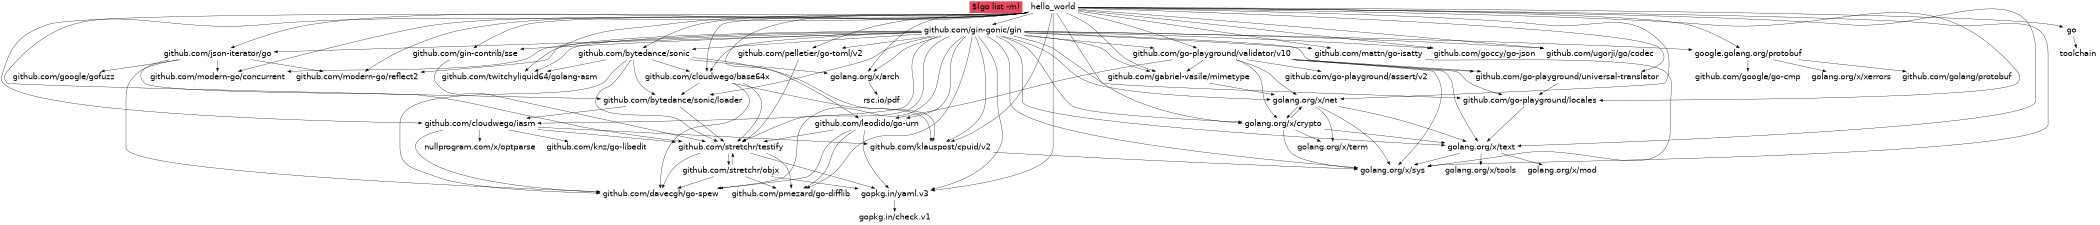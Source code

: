 digraph {
    graph [overlap=false, size=14];
    root= "$(go list -m)";
    node [shape =plaintext , fontname= "Helvetica", fontsize=24];

    "$(go list -m)" [style =filled, fillcolor = "#E94762"];
"github.com/bytedance/sonic" -> "github.com/bytedance/sonic/loader"
"github.com/bytedance/sonic" -> "github.com/cloudwego/base64x"
"github.com/bytedance/sonic" -> "github.com/davecgh/go-spew"
"github.com/bytedance/sonic" -> "github.com/klauspost/cpuid/v2"
"github.com/bytedance/sonic" -> "github.com/stretchr/testify"
"github.com/bytedance/sonic" -> "github.com/twitchyliquid64/golang-asm"
"github.com/bytedance/sonic" -> "golang.org/x/arch"
"github.com/bytedance/sonic/loader" -> "github.com/cloudwego/iasm"
"github.com/bytedance/sonic/loader" -> "github.com/stretchr/testify"
"github.com/cloudwego/base64x" -> "github.com/bytedance/sonic/loader"
"github.com/cloudwego/base64x" -> "github.com/davecgh/go-spew"
"github.com/cloudwego/base64x" -> "github.com/klauspost/cpuid/v2"
"github.com/cloudwego/base64x" -> "github.com/stretchr/testify"
"github.com/cloudwego/iasm" -> "github.com/davecgh/go-spew"
"github.com/cloudwego/iasm" -> "github.com/klauspost/cpuid/v2"
"github.com/cloudwego/iasm" -> "github.com/knz/go-libedit"
"github.com/cloudwego/iasm" -> "github.com/stretchr/testify"
"github.com/cloudwego/iasm" -> "nullprogram.com/x/optparse"
"github.com/gabriel-vasile/mimetype" -> "golang.org/x/net"
"github.com/gin-contrib/sse" -> "github.com/stretchr/testify"
"github.com/gin-gonic/gin" -> "github.com/bytedance/sonic"
"github.com/gin-gonic/gin" -> "github.com/bytedance/sonic/loader"
"github.com/gin-gonic/gin" -> "github.com/cloudwego/base64x"
"github.com/gin-gonic/gin" -> "github.com/cloudwego/iasm"
"github.com/gin-gonic/gin" -> "github.com/davecgh/go-spew"
"github.com/gin-gonic/gin" -> "github.com/gabriel-vasile/mimetype"
"github.com/gin-gonic/gin" -> "github.com/gin-contrib/sse"
"github.com/gin-gonic/gin" -> "github.com/goccy/go-json"
"github.com/gin-gonic/gin" -> "github.com/go-playground/locales"
"github.com/gin-gonic/gin" -> "github.com/go-playground/universal-translator"
"github.com/gin-gonic/gin" -> "github.com/go-playground/validator/v10"
"github.com/gin-gonic/gin" -> "github.com/json-iterator/go"
"github.com/gin-gonic/gin" -> "github.com/klauspost/cpuid/v2"
"github.com/gin-gonic/gin" -> "github.com/leodido/go-urn"
"github.com/gin-gonic/gin" -> "github.com/mattn/go-isatty"
"github.com/gin-gonic/gin" -> "github.com/modern-go/concurrent"
"github.com/gin-gonic/gin" -> "github.com/modern-go/reflect2"
"github.com/gin-gonic/gin" -> "github.com/pelletier/go-toml/v2"
"github.com/gin-gonic/gin" -> "github.com/pmezard/go-difflib"
"github.com/gin-gonic/gin" -> "github.com/stretchr/testify"
"github.com/gin-gonic/gin" -> "github.com/twitchyliquid64/golang-asm"
"github.com/gin-gonic/gin" -> "github.com/ugorji/go/codec"
"github.com/gin-gonic/gin" -> "golang.org/x/arch"
"github.com/gin-gonic/gin" -> "golang.org/x/crypto"
"github.com/gin-gonic/gin" -> "golang.org/x/net"
"github.com/gin-gonic/gin" -> "golang.org/x/sys"
"github.com/gin-gonic/gin" -> "golang.org/x/text"
"github.com/gin-gonic/gin" -> "google.golang.org/protobuf"
"github.com/gin-gonic/gin" -> "gopkg.in/yaml.v3"
"github.com/go-playground/locales" -> "golang.org/x/text"
"github.com/go-playground/universal-translator" -> "github.com/go-playground/locales"
"github.com/go-playground/validator/v10" -> "github.com/gabriel-vasile/mimetype"
"github.com/go-playground/validator/v10" -> "github.com/go-playground/assert/v2"
"github.com/go-playground/validator/v10" -> "github.com/go-playground/locales"
"github.com/go-playground/validator/v10" -> "github.com/go-playground/universal-translator"
"github.com/go-playground/validator/v10" -> "github.com/leodido/go-urn"
"github.com/go-playground/validator/v10" -> "golang.org/x/crypto"
"github.com/go-playground/validator/v10" -> "golang.org/x/net"
"github.com/go-playground/validator/v10" -> "golang.org/x/sys"
"github.com/go-playground/validator/v10" -> "golang.org/x/text"
"github.com/json-iterator/go" -> "github.com/davecgh/go-spew"
"github.com/json-iterator/go" -> "github.com/google/gofuzz"
"github.com/json-iterator/go" -> "github.com/modern-go/concurrent"
"github.com/json-iterator/go" -> "github.com/modern-go/reflect2"
"github.com/json-iterator/go" -> "github.com/stretchr/testify"
"github.com/klauspost/cpuid/v2" -> "golang.org/x/sys"
"github.com/leodido/go-urn" -> "github.com/davecgh/go-spew"
"github.com/leodido/go-urn" -> "github.com/pmezard/go-difflib"
"github.com/leodido/go-urn" -> "github.com/stretchr/testify"
"github.com/leodido/go-urn" -> "gopkg.in/yaml.v3"
"github.com/mattn/go-isatty" -> "golang.org/x/sys"
"github.com/pelletier/go-toml/v2" -> "github.com/stretchr/testify"
"github.com/stretchr/objx" -> "github.com/davecgh/go-spew"
"github.com/stretchr/objx" -> "github.com/pmezard/go-difflib"
"github.com/stretchr/objx" -> "github.com/stretchr/testify"
"github.com/stretchr/objx" -> "gopkg.in/yaml.v3"
"github.com/stretchr/testify" -> "github.com/davecgh/go-spew"
"github.com/stretchr/testify" -> "github.com/pmezard/go-difflib"
"github.com/stretchr/testify" -> "github.com/stretchr/objx"
"github.com/stretchr/testify" -> "gopkg.in/yaml.v3"
"golang.org/x/arch" -> "rsc.io/pdf"
"golang.org/x/crypto" -> "golang.org/x/net"
"golang.org/x/crypto" -> "golang.org/x/sys"
"golang.org/x/crypto" -> "golang.org/x/term"
"golang.org/x/crypto" -> "golang.org/x/text"
"golang.org/x/net" -> "golang.org/x/crypto"
"golang.org/x/net" -> "golang.org/x/sys"
"golang.org/x/net" -> "golang.org/x/term"
"golang.org/x/net" -> "golang.org/x/text"
"golang.org/x/text" -> "golang.org/x/mod"
"golang.org/x/text" -> "golang.org/x/sys"
"golang.org/x/text" -> "golang.org/x/tools"
"google.golang.org/protobuf" -> "github.com/golang/protobuf"
"google.golang.org/protobuf" -> "github.com/google/go-cmp"
"google.golang.org/protobuf" -> "golang.org/x/xerrors"
"gopkg.in/yaml.v3" -> "gopkg.in/check.v1"
"go" -> "toolchain"
"hello_world" -> "github.com/bytedance/sonic"
"hello_world" -> "github.com/bytedance/sonic/loader"
"hello_world" -> "github.com/cloudwego/base64x"
"hello_world" -> "github.com/cloudwego/iasm"
"hello_world" -> "github.com/gabriel-vasile/mimetype"
"hello_world" -> "github.com/gin-contrib/sse"
"hello_world" -> "github.com/gin-gonic/gin"
"hello_world" -> "github.com/goccy/go-json"
"hello_world" -> "github.com/go-playground/locales"
"hello_world" -> "github.com/go-playground/universal-translator"
"hello_world" -> "github.com/go-playground/validator/v10"
"hello_world" -> "github.com/json-iterator/go"
"hello_world" -> "github.com/klauspost/cpuid/v2"
"hello_world" -> "github.com/leodido/go-urn"
"hello_world" -> "github.com/mattn/go-isatty"
"hello_world" -> "github.com/modern-go/concurrent"
"hello_world" -> "github.com/modern-go/reflect2"
"hello_world" -> "github.com/pelletier/go-toml/v2"
"hello_world" -> "github.com/twitchyliquid64/golang-asm"
"hello_world" -> "github.com/ugorji/go/codec"
"hello_world" -> "go"
"hello_world" -> "golang.org/x/arch"
"hello_world" -> "golang.org/x/crypto"
"hello_world" -> "golang.org/x/net"
"hello_world" -> "golang.org/x/sys"
"hello_world" -> "golang.org/x/text"
"hello_world" -> "google.golang.org/protobuf"
"hello_world" -> "gopkg.in/yaml.v3"
}
